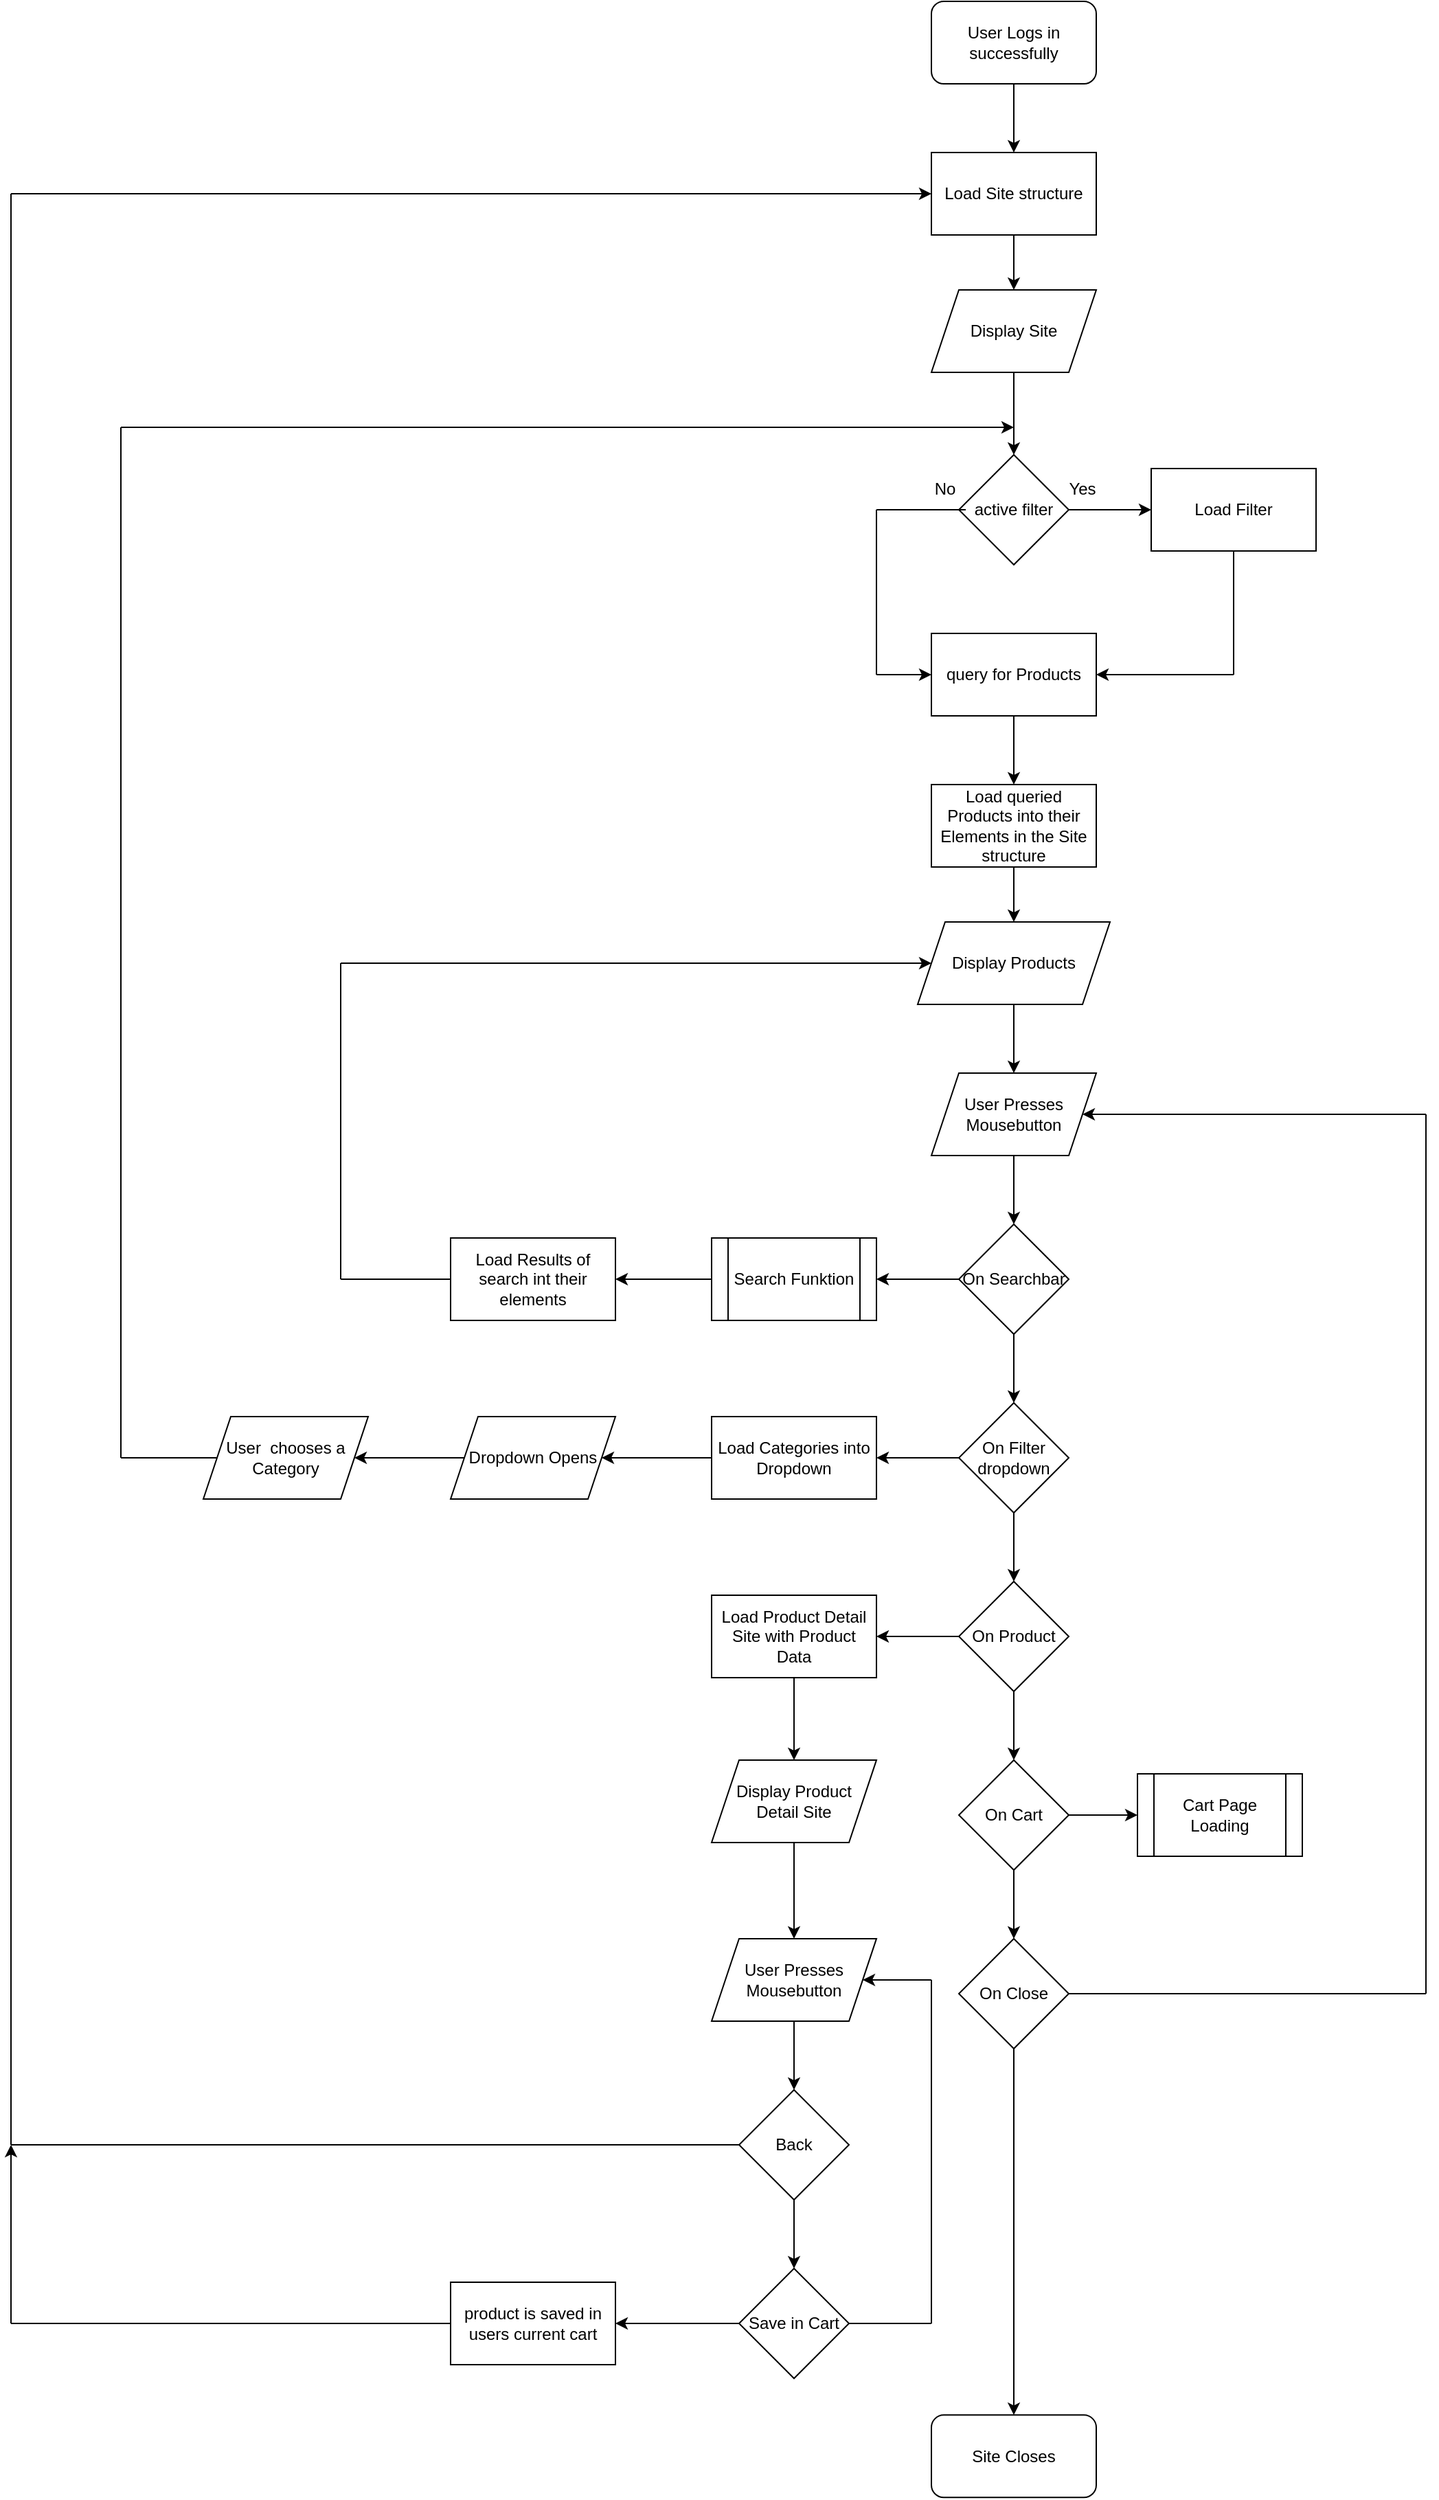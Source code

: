 <mxfile version="16.6.4" type="device"><diagram id="C5RBs43oDa-KdzZeNtuy" name="Page-1"><mxGraphModel dx="3412" dy="2613" grid="1" gridSize="10" guides="1" tooltips="1" connect="1" arrows="1" fold="1" page="1" pageScale="1" pageWidth="827" pageHeight="1169" math="0" shadow="0"><root><mxCell id="WIyWlLk6GJQsqaUBKTNV-0"/><mxCell id="WIyWlLk6GJQsqaUBKTNV-1" parent="WIyWlLk6GJQsqaUBKTNV-0"/><mxCell id="ZesbSi4SJKvxwJMbl0Jw-0" value="User Logs in successfully" style="rounded=1;whiteSpace=wrap;html=1;" vertex="1" parent="WIyWlLk6GJQsqaUBKTNV-1"><mxGeometry x="310" y="-70" width="120" height="60" as="geometry"/></mxCell><mxCell id="ZesbSi4SJKvxwJMbl0Jw-1" value="Load Site structure" style="rounded=0;whiteSpace=wrap;html=1;" vertex="1" parent="WIyWlLk6GJQsqaUBKTNV-1"><mxGeometry x="310" y="40" width="120" height="60" as="geometry"/></mxCell><mxCell id="ZesbSi4SJKvxwJMbl0Jw-2" value="" style="endArrow=classic;html=1;rounded=0;entryX=0.5;entryY=0;entryDx=0;entryDy=0;exitX=0.5;exitY=1;exitDx=0;exitDy=0;" edge="1" parent="WIyWlLk6GJQsqaUBKTNV-1" source="ZesbSi4SJKvxwJMbl0Jw-0" target="ZesbSi4SJKvxwJMbl0Jw-1"><mxGeometry width="50" height="50" relative="1" as="geometry"><mxPoint x="350" as="sourcePoint"/><mxPoint x="400" y="-50" as="targetPoint"/></mxGeometry></mxCell><mxCell id="ZesbSi4SJKvxwJMbl0Jw-3" value="active filter" style="rhombus;whiteSpace=wrap;html=1;" vertex="1" parent="WIyWlLk6GJQsqaUBKTNV-1"><mxGeometry x="330" y="260" width="80" height="80" as="geometry"/></mxCell><mxCell id="ZesbSi4SJKvxwJMbl0Jw-5" value="" style="endArrow=classic;html=1;rounded=0;exitX=1;exitY=0.5;exitDx=0;exitDy=0;entryX=0;entryY=0.5;entryDx=0;entryDy=0;" edge="1" parent="WIyWlLk6GJQsqaUBKTNV-1" source="ZesbSi4SJKvxwJMbl0Jw-3" target="ZesbSi4SJKvxwJMbl0Jw-6"><mxGeometry width="50" height="50" relative="1" as="geometry"><mxPoint x="350" y="310" as="sourcePoint"/><mxPoint x="450" y="280" as="targetPoint"/></mxGeometry></mxCell><mxCell id="ZesbSi4SJKvxwJMbl0Jw-6" value="Load Filter" style="rounded=0;whiteSpace=wrap;html=1;" vertex="1" parent="WIyWlLk6GJQsqaUBKTNV-1"><mxGeometry x="470" y="270" width="120" height="60" as="geometry"/></mxCell><mxCell id="ZesbSi4SJKvxwJMbl0Jw-7" value="Yes" style="text;html=1;strokeColor=none;fillColor=none;align=center;verticalAlign=middle;whiteSpace=wrap;rounded=0;" vertex="1" parent="WIyWlLk6GJQsqaUBKTNV-1"><mxGeometry x="390" y="270" width="60" height="30" as="geometry"/></mxCell><mxCell id="ZesbSi4SJKvxwJMbl0Jw-9" value="query for Products" style="rounded=0;whiteSpace=wrap;html=1;" vertex="1" parent="WIyWlLk6GJQsqaUBKTNV-1"><mxGeometry x="310" y="390" width="120" height="60" as="geometry"/></mxCell><mxCell id="ZesbSi4SJKvxwJMbl0Jw-10" value="No" style="text;html=1;strokeColor=none;fillColor=none;align=center;verticalAlign=middle;whiteSpace=wrap;rounded=0;" vertex="1" parent="WIyWlLk6GJQsqaUBKTNV-1"><mxGeometry x="290" y="270" width="60" height="30" as="geometry"/></mxCell><mxCell id="ZesbSi4SJKvxwJMbl0Jw-11" value="" style="endArrow=none;html=1;rounded=0;entryX=0.75;entryY=1;entryDx=0;entryDy=0;" edge="1" parent="WIyWlLk6GJQsqaUBKTNV-1" target="ZesbSi4SJKvxwJMbl0Jw-10"><mxGeometry width="50" height="50" relative="1" as="geometry"><mxPoint x="270" y="300" as="sourcePoint"/><mxPoint x="400" y="260" as="targetPoint"/></mxGeometry></mxCell><mxCell id="ZesbSi4SJKvxwJMbl0Jw-12" value="" style="endArrow=none;html=1;rounded=0;" edge="1" parent="WIyWlLk6GJQsqaUBKTNV-1"><mxGeometry width="50" height="50" relative="1" as="geometry"><mxPoint x="270" y="420" as="sourcePoint"/><mxPoint x="270" y="300" as="targetPoint"/></mxGeometry></mxCell><mxCell id="ZesbSi4SJKvxwJMbl0Jw-13" value="" style="endArrow=classic;html=1;rounded=0;entryX=0;entryY=0.5;entryDx=0;entryDy=0;" edge="1" parent="WIyWlLk6GJQsqaUBKTNV-1" target="ZesbSi4SJKvxwJMbl0Jw-9"><mxGeometry width="50" height="50" relative="1" as="geometry"><mxPoint x="270" y="420" as="sourcePoint"/><mxPoint x="400" y="260" as="targetPoint"/></mxGeometry></mxCell><mxCell id="ZesbSi4SJKvxwJMbl0Jw-15" value="" style="endArrow=none;html=1;rounded=0;exitX=0.5;exitY=1;exitDx=0;exitDy=0;" edge="1" parent="WIyWlLk6GJQsqaUBKTNV-1" source="ZesbSi4SJKvxwJMbl0Jw-6"><mxGeometry width="50" height="50" relative="1" as="geometry"><mxPoint x="350" y="310" as="sourcePoint"/><mxPoint x="530" y="420" as="targetPoint"/></mxGeometry></mxCell><mxCell id="ZesbSi4SJKvxwJMbl0Jw-16" value="" style="endArrow=classic;html=1;rounded=0;entryX=1;entryY=0.5;entryDx=0;entryDy=0;" edge="1" parent="WIyWlLk6GJQsqaUBKTNV-1" target="ZesbSi4SJKvxwJMbl0Jw-9"><mxGeometry width="50" height="50" relative="1" as="geometry"><mxPoint x="530" y="420" as="sourcePoint"/><mxPoint x="400" y="260" as="targetPoint"/></mxGeometry></mxCell><mxCell id="ZesbSi4SJKvxwJMbl0Jw-17" value="Load queried Products into their Elements in the Site structure" style="rounded=0;whiteSpace=wrap;html=1;" vertex="1" parent="WIyWlLk6GJQsqaUBKTNV-1"><mxGeometry x="310" y="500" width="120" height="60" as="geometry"/></mxCell><mxCell id="ZesbSi4SJKvxwJMbl0Jw-18" value="" style="endArrow=classic;html=1;rounded=0;exitX=0.5;exitY=1;exitDx=0;exitDy=0;entryX=0.5;entryY=0;entryDx=0;entryDy=0;" edge="1" parent="WIyWlLk6GJQsqaUBKTNV-1" source="ZesbSi4SJKvxwJMbl0Jw-9" target="ZesbSi4SJKvxwJMbl0Jw-17"><mxGeometry width="50" height="50" relative="1" as="geometry"><mxPoint x="390" y="400" as="sourcePoint"/><mxPoint x="440" y="350" as="targetPoint"/></mxGeometry></mxCell><mxCell id="ZesbSi4SJKvxwJMbl0Jw-19" value="Display Products" style="shape=parallelogram;perimeter=parallelogramPerimeter;whiteSpace=wrap;html=1;fixedSize=1;" vertex="1" parent="WIyWlLk6GJQsqaUBKTNV-1"><mxGeometry x="300" y="600" width="140" height="60" as="geometry"/></mxCell><mxCell id="ZesbSi4SJKvxwJMbl0Jw-20" value="" style="endArrow=classic;html=1;rounded=0;exitX=0.5;exitY=1;exitDx=0;exitDy=0;entryX=0.5;entryY=0;entryDx=0;entryDy=0;" edge="1" parent="WIyWlLk6GJQsqaUBKTNV-1" source="ZesbSi4SJKvxwJMbl0Jw-17" target="ZesbSi4SJKvxwJMbl0Jw-19"><mxGeometry width="50" height="50" relative="1" as="geometry"><mxPoint x="390" y="370" as="sourcePoint"/><mxPoint x="440" y="320" as="targetPoint"/></mxGeometry></mxCell><mxCell id="ZesbSi4SJKvxwJMbl0Jw-22" value="User Presses Mousebutton" style="shape=parallelogram;perimeter=parallelogramPerimeter;whiteSpace=wrap;html=1;fixedSize=1;" vertex="1" parent="WIyWlLk6GJQsqaUBKTNV-1"><mxGeometry x="310" y="710" width="120" height="60" as="geometry"/></mxCell><mxCell id="ZesbSi4SJKvxwJMbl0Jw-23" value="" style="endArrow=classic;html=1;rounded=0;exitX=0.5;exitY=1;exitDx=0;exitDy=0;entryX=0.5;entryY=0;entryDx=0;entryDy=0;" edge="1" parent="WIyWlLk6GJQsqaUBKTNV-1" source="ZesbSi4SJKvxwJMbl0Jw-19" target="ZesbSi4SJKvxwJMbl0Jw-22"><mxGeometry width="50" height="50" relative="1" as="geometry"><mxPoint x="370" y="670" as="sourcePoint"/><mxPoint x="440" y="520" as="targetPoint"/></mxGeometry></mxCell><mxCell id="ZesbSi4SJKvxwJMbl0Jw-24" value="On Product" style="rhombus;whiteSpace=wrap;html=1;" vertex="1" parent="WIyWlLk6GJQsqaUBKTNV-1"><mxGeometry x="330" y="1080" width="80" height="80" as="geometry"/></mxCell><mxCell id="ZesbSi4SJKvxwJMbl0Jw-26" value="On Filter dropdown" style="rhombus;whiteSpace=wrap;html=1;" vertex="1" parent="WIyWlLk6GJQsqaUBKTNV-1"><mxGeometry x="330" y="950" width="80" height="80" as="geometry"/></mxCell><mxCell id="ZesbSi4SJKvxwJMbl0Jw-27" value="On Searchbar" style="rhombus;whiteSpace=wrap;html=1;" vertex="1" parent="WIyWlLk6GJQsqaUBKTNV-1"><mxGeometry x="330" y="820" width="80" height="80" as="geometry"/></mxCell><mxCell id="ZesbSi4SJKvxwJMbl0Jw-30" value="" style="endArrow=classic;html=1;rounded=0;exitX=0.5;exitY=1;exitDx=0;exitDy=0;entryX=0.5;entryY=0;entryDx=0;entryDy=0;" edge="1" parent="WIyWlLk6GJQsqaUBKTNV-1" source="ZesbSi4SJKvxwJMbl0Jw-22" target="ZesbSi4SJKvxwJMbl0Jw-27"><mxGeometry width="50" height="50" relative="1" as="geometry"><mxPoint x="390" y="1070" as="sourcePoint"/><mxPoint x="440" y="1020" as="targetPoint"/></mxGeometry></mxCell><mxCell id="ZesbSi4SJKvxwJMbl0Jw-31" value="" style="endArrow=classic;html=1;rounded=0;exitX=0.5;exitY=1;exitDx=0;exitDy=0;entryX=0.5;entryY=0;entryDx=0;entryDy=0;" edge="1" parent="WIyWlLk6GJQsqaUBKTNV-1" source="ZesbSi4SJKvxwJMbl0Jw-27" target="ZesbSi4SJKvxwJMbl0Jw-26"><mxGeometry width="50" height="50" relative="1" as="geometry"><mxPoint x="390" y="1070" as="sourcePoint"/><mxPoint x="440" y="1020" as="targetPoint"/></mxGeometry></mxCell><mxCell id="ZesbSi4SJKvxwJMbl0Jw-32" value="" style="endArrow=classic;html=1;rounded=0;exitX=0.5;exitY=1;exitDx=0;exitDy=0;entryX=0.5;entryY=0;entryDx=0;entryDy=0;" edge="1" parent="WIyWlLk6GJQsqaUBKTNV-1" source="ZesbSi4SJKvxwJMbl0Jw-26" target="ZesbSi4SJKvxwJMbl0Jw-24"><mxGeometry width="50" height="50" relative="1" as="geometry"><mxPoint x="390" y="1070" as="sourcePoint"/><mxPoint x="440" y="1020" as="targetPoint"/></mxGeometry></mxCell><mxCell id="ZesbSi4SJKvxwJMbl0Jw-33" value="" style="endArrow=none;html=1;rounded=0;exitX=1;exitY=0.5;exitDx=0;exitDy=0;" edge="1" parent="WIyWlLk6GJQsqaUBKTNV-1" source="ZesbSi4SJKvxwJMbl0Jw-86"><mxGeometry width="50" height="50" relative="1" as="geometry"><mxPoint x="390" y="1070" as="sourcePoint"/><mxPoint x="670" y="1380" as="targetPoint"/></mxGeometry></mxCell><mxCell id="ZesbSi4SJKvxwJMbl0Jw-34" value="" style="endArrow=none;html=1;rounded=0;" edge="1" parent="WIyWlLk6GJQsqaUBKTNV-1"><mxGeometry width="50" height="50" relative="1" as="geometry"><mxPoint x="670" y="1380" as="sourcePoint"/><mxPoint x="670" y="740" as="targetPoint"/></mxGeometry></mxCell><mxCell id="ZesbSi4SJKvxwJMbl0Jw-35" value="" style="endArrow=classic;html=1;rounded=0;entryX=1;entryY=0.5;entryDx=0;entryDy=0;" edge="1" parent="WIyWlLk6GJQsqaUBKTNV-1" target="ZesbSi4SJKvxwJMbl0Jw-22"><mxGeometry width="50" height="50" relative="1" as="geometry"><mxPoint x="670" y="740" as="sourcePoint"/><mxPoint x="440" y="620" as="targetPoint"/></mxGeometry></mxCell><mxCell id="ZesbSi4SJKvxwJMbl0Jw-36" value="" style="endArrow=classic;html=1;rounded=0;exitX=0;exitY=0.5;exitDx=0;exitDy=0;" edge="1" parent="WIyWlLk6GJQsqaUBKTNV-1" source="ZesbSi4SJKvxwJMbl0Jw-27" target="ZesbSi4SJKvxwJMbl0Jw-37"><mxGeometry width="50" height="50" relative="1" as="geometry"><mxPoint x="390" y="860" as="sourcePoint"/><mxPoint x="260" y="860" as="targetPoint"/></mxGeometry></mxCell><mxCell id="ZesbSi4SJKvxwJMbl0Jw-37" value="Search Funktion" style="shape=process;whiteSpace=wrap;html=1;backgroundOutline=1;" vertex="1" parent="WIyWlLk6GJQsqaUBKTNV-1"><mxGeometry x="150" y="830" width="120" height="60" as="geometry"/></mxCell><mxCell id="ZesbSi4SJKvxwJMbl0Jw-38" value="Dropdown Opens" style="shape=parallelogram;perimeter=parallelogramPerimeter;whiteSpace=wrap;html=1;fixedSize=1;" vertex="1" parent="WIyWlLk6GJQsqaUBKTNV-1"><mxGeometry x="-40" y="960" width="120" height="60" as="geometry"/></mxCell><mxCell id="ZesbSi4SJKvxwJMbl0Jw-39" value="Load Categories into Dropdown" style="rounded=0;whiteSpace=wrap;html=1;" vertex="1" parent="WIyWlLk6GJQsqaUBKTNV-1"><mxGeometry x="150" y="960" width="120" height="60" as="geometry"/></mxCell><mxCell id="ZesbSi4SJKvxwJMbl0Jw-40" value="" style="endArrow=classic;html=1;rounded=0;exitX=0;exitY=0.5;exitDx=0;exitDy=0;entryX=1;entryY=0.5;entryDx=0;entryDy=0;" edge="1" parent="WIyWlLk6GJQsqaUBKTNV-1" source="ZesbSi4SJKvxwJMbl0Jw-26" target="ZesbSi4SJKvxwJMbl0Jw-39"><mxGeometry width="50" height="50" relative="1" as="geometry"><mxPoint x="250" y="860" as="sourcePoint"/><mxPoint x="300" y="810" as="targetPoint"/></mxGeometry></mxCell><mxCell id="ZesbSi4SJKvxwJMbl0Jw-41" value="" style="endArrow=classic;html=1;rounded=0;exitX=0;exitY=0.5;exitDx=0;exitDy=0;entryX=1;entryY=0.5;entryDx=0;entryDy=0;" edge="1" parent="WIyWlLk6GJQsqaUBKTNV-1" source="ZesbSi4SJKvxwJMbl0Jw-39" target="ZesbSi4SJKvxwJMbl0Jw-38"><mxGeometry width="50" height="50" relative="1" as="geometry"><mxPoint x="250" y="860" as="sourcePoint"/><mxPoint x="300" y="810" as="targetPoint"/></mxGeometry></mxCell><mxCell id="ZesbSi4SJKvxwJMbl0Jw-42" value="User&amp;nbsp; chooses a Category" style="shape=parallelogram;perimeter=parallelogramPerimeter;whiteSpace=wrap;html=1;fixedSize=1;" vertex="1" parent="WIyWlLk6GJQsqaUBKTNV-1"><mxGeometry x="-220" y="960" width="120" height="60" as="geometry"/></mxCell><mxCell id="ZesbSi4SJKvxwJMbl0Jw-43" value="" style="endArrow=classic;html=1;rounded=0;exitX=0;exitY=0.5;exitDx=0;exitDy=0;entryX=1;entryY=0.5;entryDx=0;entryDy=0;" edge="1" parent="WIyWlLk6GJQsqaUBKTNV-1" source="ZesbSi4SJKvxwJMbl0Jw-38" target="ZesbSi4SJKvxwJMbl0Jw-42"><mxGeometry width="50" height="50" relative="1" as="geometry"><mxPoint x="-30" y="880" as="sourcePoint"/><mxPoint x="-110" y="880" as="targetPoint"/></mxGeometry></mxCell><mxCell id="ZesbSi4SJKvxwJMbl0Jw-44" value="Display Site" style="shape=parallelogram;perimeter=parallelogramPerimeter;whiteSpace=wrap;html=1;fixedSize=1;" vertex="1" parent="WIyWlLk6GJQsqaUBKTNV-1"><mxGeometry x="310" y="140" width="120" height="60" as="geometry"/></mxCell><mxCell id="ZesbSi4SJKvxwJMbl0Jw-45" value="" style="endArrow=classic;html=1;rounded=0;exitX=0.5;exitY=1;exitDx=0;exitDy=0;entryX=0.5;entryY=0;entryDx=0;entryDy=0;" edge="1" parent="WIyWlLk6GJQsqaUBKTNV-1" source="ZesbSi4SJKvxwJMbl0Jw-1" target="ZesbSi4SJKvxwJMbl0Jw-44"><mxGeometry width="50" height="50" relative="1" as="geometry"><mxPoint x="380" y="250" as="sourcePoint"/><mxPoint x="430" y="200" as="targetPoint"/></mxGeometry></mxCell><mxCell id="ZesbSi4SJKvxwJMbl0Jw-46" value="" style="endArrow=classic;html=1;rounded=0;exitX=0.5;exitY=1;exitDx=0;exitDy=0;entryX=0.5;entryY=0;entryDx=0;entryDy=0;" edge="1" parent="WIyWlLk6GJQsqaUBKTNV-1" source="ZesbSi4SJKvxwJMbl0Jw-44" target="ZesbSi4SJKvxwJMbl0Jw-3"><mxGeometry width="50" height="50" relative="1" as="geometry"><mxPoint x="380" y="250" as="sourcePoint"/><mxPoint x="430" y="200" as="targetPoint"/></mxGeometry></mxCell><mxCell id="ZesbSi4SJKvxwJMbl0Jw-48" value="" style="endArrow=classic;html=1;rounded=0;" edge="1" parent="WIyWlLk6GJQsqaUBKTNV-1"><mxGeometry width="50" height="50" relative="1" as="geometry"><mxPoint x="-280" y="240" as="sourcePoint"/><mxPoint x="370" y="240" as="targetPoint"/></mxGeometry></mxCell><mxCell id="ZesbSi4SJKvxwJMbl0Jw-49" value="Load Results of search int their elements" style="rounded=0;whiteSpace=wrap;html=1;" vertex="1" parent="WIyWlLk6GJQsqaUBKTNV-1"><mxGeometry x="-40" y="830" width="120" height="60" as="geometry"/></mxCell><mxCell id="ZesbSi4SJKvxwJMbl0Jw-51" value="" style="endArrow=none;html=1;rounded=0;entryX=0;entryY=0.5;entryDx=0;entryDy=0;" edge="1" parent="WIyWlLk6GJQsqaUBKTNV-1" target="ZesbSi4SJKvxwJMbl0Jw-42"><mxGeometry width="50" height="50" relative="1" as="geometry"><mxPoint x="-280" y="990" as="sourcePoint"/><mxPoint x="-20" y="650" as="targetPoint"/></mxGeometry></mxCell><mxCell id="ZesbSi4SJKvxwJMbl0Jw-52" value="" style="endArrow=none;html=1;rounded=0;" edge="1" parent="WIyWlLk6GJQsqaUBKTNV-1"><mxGeometry width="50" height="50" relative="1" as="geometry"><mxPoint x="-280" y="990" as="sourcePoint"/><mxPoint x="-280" y="240" as="targetPoint"/></mxGeometry></mxCell><mxCell id="ZesbSi4SJKvxwJMbl0Jw-53" value="" style="endArrow=classic;html=1;rounded=0;exitX=0;exitY=0.5;exitDx=0;exitDy=0;entryX=1;entryY=0.5;entryDx=0;entryDy=0;" edge="1" parent="WIyWlLk6GJQsqaUBKTNV-1" source="ZesbSi4SJKvxwJMbl0Jw-37" target="ZesbSi4SJKvxwJMbl0Jw-49"><mxGeometry width="50" height="50" relative="1" as="geometry"><mxPoint x="-70" y="800" as="sourcePoint"/><mxPoint x="-20" y="750" as="targetPoint"/></mxGeometry></mxCell><mxCell id="ZesbSi4SJKvxwJMbl0Jw-55" value="" style="endArrow=none;html=1;rounded=0;exitX=0;exitY=0.5;exitDx=0;exitDy=0;" edge="1" parent="WIyWlLk6GJQsqaUBKTNV-1" source="ZesbSi4SJKvxwJMbl0Jw-49"><mxGeometry width="50" height="50" relative="1" as="geometry"><mxPoint x="160" y="600" as="sourcePoint"/><mxPoint x="-120" y="860" as="targetPoint"/></mxGeometry></mxCell><mxCell id="ZesbSi4SJKvxwJMbl0Jw-56" value="" style="endArrow=classic;html=1;rounded=0;entryX=0;entryY=0.5;entryDx=0;entryDy=0;" edge="1" parent="WIyWlLk6GJQsqaUBKTNV-1" target="ZesbSi4SJKvxwJMbl0Jw-19"><mxGeometry width="50" height="50" relative="1" as="geometry"><mxPoint x="-120" y="630" as="sourcePoint"/><mxPoint x="210" y="550" as="targetPoint"/></mxGeometry></mxCell><mxCell id="ZesbSi4SJKvxwJMbl0Jw-57" value="" style="endArrow=none;html=1;rounded=0;" edge="1" parent="WIyWlLk6GJQsqaUBKTNV-1"><mxGeometry width="50" height="50" relative="1" as="geometry"><mxPoint x="-120" y="860" as="sourcePoint"/><mxPoint x="-120" y="630" as="targetPoint"/></mxGeometry></mxCell><mxCell id="ZesbSi4SJKvxwJMbl0Jw-58" value="Load Product Detail Site with Product Data" style="rounded=0;whiteSpace=wrap;html=1;" vertex="1" parent="WIyWlLk6GJQsqaUBKTNV-1"><mxGeometry x="150" y="1090" width="120" height="60" as="geometry"/></mxCell><mxCell id="ZesbSi4SJKvxwJMbl0Jw-59" value="Display Product Detail Site" style="shape=parallelogram;perimeter=parallelogramPerimeter;whiteSpace=wrap;html=1;fixedSize=1;" vertex="1" parent="WIyWlLk6GJQsqaUBKTNV-1"><mxGeometry x="150" y="1210" width="120" height="60" as="geometry"/></mxCell><mxCell id="ZesbSi4SJKvxwJMbl0Jw-60" value="" style="endArrow=classic;html=1;rounded=0;exitX=0;exitY=0.5;exitDx=0;exitDy=0;entryX=1;entryY=0.5;entryDx=0;entryDy=0;" edge="1" parent="WIyWlLk6GJQsqaUBKTNV-1" source="ZesbSi4SJKvxwJMbl0Jw-24" target="ZesbSi4SJKvxwJMbl0Jw-58"><mxGeometry width="50" height="50" relative="1" as="geometry"><mxPoint x="210" y="970" as="sourcePoint"/><mxPoint x="260" y="920" as="targetPoint"/></mxGeometry></mxCell><mxCell id="ZesbSi4SJKvxwJMbl0Jw-63" value="" style="endArrow=classic;html=1;rounded=0;exitX=0.5;exitY=1;exitDx=0;exitDy=0;entryX=0.5;entryY=0;entryDx=0;entryDy=0;" edge="1" parent="WIyWlLk6GJQsqaUBKTNV-1" source="ZesbSi4SJKvxwJMbl0Jw-58" target="ZesbSi4SJKvxwJMbl0Jw-59"><mxGeometry width="50" height="50" relative="1" as="geometry"><mxPoint x="210" y="970" as="sourcePoint"/><mxPoint x="260" y="920" as="targetPoint"/></mxGeometry></mxCell><mxCell id="ZesbSi4SJKvxwJMbl0Jw-64" value="User Presses Mousebutton" style="shape=parallelogram;perimeter=parallelogramPerimeter;whiteSpace=wrap;html=1;fixedSize=1;" vertex="1" parent="WIyWlLk6GJQsqaUBKTNV-1"><mxGeometry x="150" y="1340" width="120" height="60" as="geometry"/></mxCell><mxCell id="ZesbSi4SJKvxwJMbl0Jw-66" value="Save in Cart" style="rhombus;whiteSpace=wrap;html=1;" vertex="1" parent="WIyWlLk6GJQsqaUBKTNV-1"><mxGeometry x="170" y="1580" width="80" height="80" as="geometry"/></mxCell><mxCell id="ZesbSi4SJKvxwJMbl0Jw-67" value="Back" style="rhombus;whiteSpace=wrap;html=1;" vertex="1" parent="WIyWlLk6GJQsqaUBKTNV-1"><mxGeometry x="170" y="1450" width="80" height="80" as="geometry"/></mxCell><mxCell id="ZesbSi4SJKvxwJMbl0Jw-68" value="" style="endArrow=classic;html=1;rounded=0;exitX=0.5;exitY=1;exitDx=0;exitDy=0;entryX=0.5;entryY=0;entryDx=0;entryDy=0;" edge="1" source="ZesbSi4SJKvxwJMbl0Jw-64" target="ZesbSi4SJKvxwJMbl0Jw-67" parent="WIyWlLk6GJQsqaUBKTNV-1"><mxGeometry width="50" height="50" relative="1" as="geometry"><mxPoint x="230" y="1700" as="sourcePoint"/><mxPoint x="280" y="1650" as="targetPoint"/></mxGeometry></mxCell><mxCell id="ZesbSi4SJKvxwJMbl0Jw-69" value="" style="endArrow=classic;html=1;rounded=0;exitX=0.5;exitY=1;exitDx=0;exitDy=0;entryX=0.5;entryY=0;entryDx=0;entryDy=0;" edge="1" source="ZesbSi4SJKvxwJMbl0Jw-67" target="ZesbSi4SJKvxwJMbl0Jw-66" parent="WIyWlLk6GJQsqaUBKTNV-1"><mxGeometry width="50" height="50" relative="1" as="geometry"><mxPoint x="230" y="1700" as="sourcePoint"/><mxPoint x="280" y="1650" as="targetPoint"/></mxGeometry></mxCell><mxCell id="ZesbSi4SJKvxwJMbl0Jw-74" value="" style="endArrow=classic;html=1;rounded=0;exitX=0.5;exitY=1;exitDx=0;exitDy=0;entryX=0.5;entryY=0;entryDx=0;entryDy=0;" edge="1" parent="WIyWlLk6GJQsqaUBKTNV-1" source="ZesbSi4SJKvxwJMbl0Jw-59" target="ZesbSi4SJKvxwJMbl0Jw-64"><mxGeometry width="50" height="50" relative="1" as="geometry"><mxPoint x="210" y="1130" as="sourcePoint"/><mxPoint x="260" y="1080" as="targetPoint"/></mxGeometry></mxCell><mxCell id="ZesbSi4SJKvxwJMbl0Jw-75" value="" style="endArrow=none;html=1;rounded=0;exitX=1;exitY=0.5;exitDx=0;exitDy=0;" edge="1" parent="WIyWlLk6GJQsqaUBKTNV-1" source="ZesbSi4SJKvxwJMbl0Jw-66"><mxGeometry width="50" height="50" relative="1" as="geometry"><mxPoint x="210" y="1540" as="sourcePoint"/><mxPoint x="310" y="1620" as="targetPoint"/></mxGeometry></mxCell><mxCell id="ZesbSi4SJKvxwJMbl0Jw-76" value="" style="endArrow=none;html=1;rounded=0;" edge="1" parent="WIyWlLk6GJQsqaUBKTNV-1"><mxGeometry width="50" height="50" relative="1" as="geometry"><mxPoint x="310" y="1620" as="sourcePoint"/><mxPoint x="310" y="1370" as="targetPoint"/></mxGeometry></mxCell><mxCell id="ZesbSi4SJKvxwJMbl0Jw-77" value="" style="endArrow=classic;html=1;rounded=0;entryX=1;entryY=0.5;entryDx=0;entryDy=0;" edge="1" parent="WIyWlLk6GJQsqaUBKTNV-1" target="ZesbSi4SJKvxwJMbl0Jw-64"><mxGeometry width="50" height="50" relative="1" as="geometry"><mxPoint x="310" y="1370" as="sourcePoint"/><mxPoint x="260" y="1490" as="targetPoint"/></mxGeometry></mxCell><mxCell id="ZesbSi4SJKvxwJMbl0Jw-78" value="" style="endArrow=none;html=1;rounded=0;entryX=0;entryY=0.5;entryDx=0;entryDy=0;" edge="1" parent="WIyWlLk6GJQsqaUBKTNV-1" target="ZesbSi4SJKvxwJMbl0Jw-67"><mxGeometry width="50" height="50" relative="1" as="geometry"><mxPoint x="-360" y="1490" as="sourcePoint"/><mxPoint x="260" y="1490" as="targetPoint"/></mxGeometry></mxCell><mxCell id="ZesbSi4SJKvxwJMbl0Jw-79" value="" style="endArrow=none;html=1;rounded=0;" edge="1" parent="WIyWlLk6GJQsqaUBKTNV-1"><mxGeometry width="50" height="50" relative="1" as="geometry"><mxPoint x="-360" y="1490" as="sourcePoint"/><mxPoint x="-360" y="70" as="targetPoint"/></mxGeometry></mxCell><mxCell id="ZesbSi4SJKvxwJMbl0Jw-80" value="" style="endArrow=classic;html=1;rounded=0;entryX=0;entryY=0.5;entryDx=0;entryDy=0;" edge="1" parent="WIyWlLk6GJQsqaUBKTNV-1" target="ZesbSi4SJKvxwJMbl0Jw-1"><mxGeometry width="50" height="50" relative="1" as="geometry"><mxPoint x="-360" y="70" as="sourcePoint"/><mxPoint x="-200" y="40" as="targetPoint"/></mxGeometry></mxCell><mxCell id="ZesbSi4SJKvxwJMbl0Jw-82" value="" style="endArrow=classic;html=1;rounded=0;exitX=0;exitY=0.5;exitDx=0;exitDy=0;" edge="1" parent="WIyWlLk6GJQsqaUBKTNV-1" source="ZesbSi4SJKvxwJMbl0Jw-66"><mxGeometry width="50" height="50" relative="1" as="geometry"><mxPoint x="230" y="1680" as="sourcePoint"/><mxPoint x="80" y="1620" as="targetPoint"/></mxGeometry></mxCell><mxCell id="ZesbSi4SJKvxwJMbl0Jw-83" value="product is saved in users current cart" style="rounded=0;whiteSpace=wrap;html=1;" vertex="1" parent="WIyWlLk6GJQsqaUBKTNV-1"><mxGeometry x="-40" y="1590" width="120" height="60" as="geometry"/></mxCell><mxCell id="ZesbSi4SJKvxwJMbl0Jw-84" value="On Cart" style="rhombus;whiteSpace=wrap;html=1;" vertex="1" parent="WIyWlLk6GJQsqaUBKTNV-1"><mxGeometry x="330" y="1210" width="80" height="80" as="geometry"/></mxCell><mxCell id="ZesbSi4SJKvxwJMbl0Jw-85" value="" style="endArrow=classic;html=1;rounded=0;exitX=0.5;exitY=1;exitDx=0;exitDy=0;" edge="1" parent="WIyWlLk6GJQsqaUBKTNV-1" source="ZesbSi4SJKvxwJMbl0Jw-24" target="ZesbSi4SJKvxwJMbl0Jw-84"><mxGeometry width="50" height="50" relative="1" as="geometry"><mxPoint x="260" y="1260" as="sourcePoint"/><mxPoint x="310" y="1210" as="targetPoint"/></mxGeometry></mxCell><mxCell id="ZesbSi4SJKvxwJMbl0Jw-86" value="On Close" style="rhombus;whiteSpace=wrap;html=1;" vertex="1" parent="WIyWlLk6GJQsqaUBKTNV-1"><mxGeometry x="330" y="1340" width="80" height="80" as="geometry"/></mxCell><mxCell id="ZesbSi4SJKvxwJMbl0Jw-87" value="" style="endArrow=classic;html=1;rounded=0;exitX=0.5;exitY=1;exitDx=0;exitDy=0;entryX=0.5;entryY=0;entryDx=0;entryDy=0;" edge="1" parent="WIyWlLk6GJQsqaUBKTNV-1" source="ZesbSi4SJKvxwJMbl0Jw-84" target="ZesbSi4SJKvxwJMbl0Jw-86"><mxGeometry width="50" height="50" relative="1" as="geometry"><mxPoint x="260" y="1260" as="sourcePoint"/><mxPoint x="310" y="1210" as="targetPoint"/></mxGeometry></mxCell><mxCell id="ZesbSi4SJKvxwJMbl0Jw-88" value="" style="endArrow=classic;html=1;rounded=0;exitX=0.5;exitY=1;exitDx=0;exitDy=0;" edge="1" parent="WIyWlLk6GJQsqaUBKTNV-1" source="ZesbSi4SJKvxwJMbl0Jw-86" target="ZesbSi4SJKvxwJMbl0Jw-89"><mxGeometry width="50" height="50" relative="1" as="geometry"><mxPoint x="260" y="1260" as="sourcePoint"/><mxPoint x="370" y="1716.667" as="targetPoint"/></mxGeometry></mxCell><mxCell id="ZesbSi4SJKvxwJMbl0Jw-89" value="Site Closes" style="rounded=1;whiteSpace=wrap;html=1;" vertex="1" parent="WIyWlLk6GJQsqaUBKTNV-1"><mxGeometry x="310" y="1686.667" width="120" height="60" as="geometry"/></mxCell><mxCell id="ZesbSi4SJKvxwJMbl0Jw-90" value="Cart Page Loading" style="shape=process;whiteSpace=wrap;html=1;backgroundOutline=1;" vertex="1" parent="WIyWlLk6GJQsqaUBKTNV-1"><mxGeometry x="460" y="1220" width="120" height="60" as="geometry"/></mxCell><mxCell id="ZesbSi4SJKvxwJMbl0Jw-91" value="" style="endArrow=classic;html=1;rounded=0;exitX=1;exitY=0.5;exitDx=0;exitDy=0;entryX=0;entryY=0.5;entryDx=0;entryDy=0;" edge="1" parent="WIyWlLk6GJQsqaUBKTNV-1" source="ZesbSi4SJKvxwJMbl0Jw-84" target="ZesbSi4SJKvxwJMbl0Jw-90"><mxGeometry width="50" height="50" relative="1" as="geometry"><mxPoint x="260" y="1170" as="sourcePoint"/><mxPoint x="310" y="1120" as="targetPoint"/></mxGeometry></mxCell><mxCell id="ZesbSi4SJKvxwJMbl0Jw-93" value="" style="endArrow=none;html=1;rounded=0;exitX=0;exitY=0.5;exitDx=0;exitDy=0;" edge="1" parent="WIyWlLk6GJQsqaUBKTNV-1" source="ZesbSi4SJKvxwJMbl0Jw-83"><mxGeometry width="50" height="50" relative="1" as="geometry"><mxPoint x="260" y="1600" as="sourcePoint"/><mxPoint x="-360" y="1620" as="targetPoint"/></mxGeometry></mxCell><mxCell id="ZesbSi4SJKvxwJMbl0Jw-94" value="" style="endArrow=classic;html=1;rounded=0;" edge="1" parent="WIyWlLk6GJQsqaUBKTNV-1"><mxGeometry width="50" height="50" relative="1" as="geometry"><mxPoint x="-360" y="1620" as="sourcePoint"/><mxPoint x="-360" y="1490" as="targetPoint"/></mxGeometry></mxCell></root></mxGraphModel></diagram></mxfile>